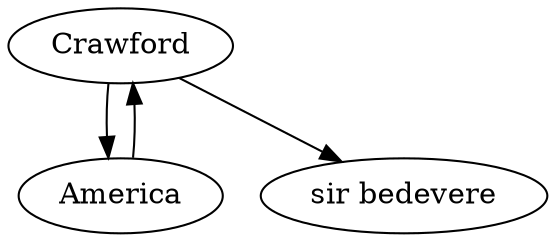 // Crawford Purchase
digraph {
	A [label=Crawford]
	B [label=America]
	C [label="sir bedevere"]
	A -> B
	A -> C
	B -> A
}
